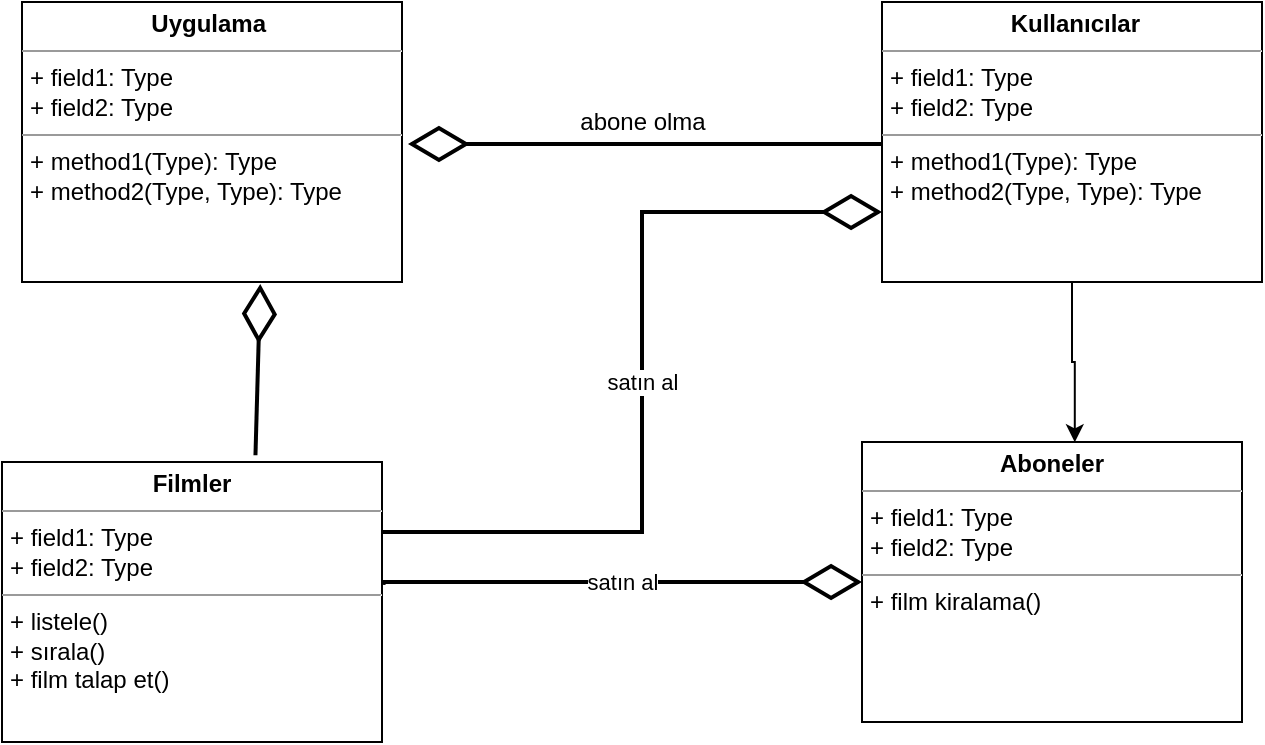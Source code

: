 <mxfile version="15.0.3" type="github">
  <diagram name="Page-1" id="c4acf3e9-155e-7222-9cf6-157b1a14988f">
    <mxGraphModel dx="1038" dy="617" grid="1" gridSize="10" guides="1" tooltips="1" connect="1" arrows="1" fold="1" page="1" pageScale="1" pageWidth="850" pageHeight="1100" background="none" math="0" shadow="0">
      <root>
        <mxCell id="0" />
        <mxCell id="1" parent="0" />
        <mxCell id="gDdEAOaWjeSAuT9VlWvJ-1" value="&lt;p style=&quot;margin: 0px ; margin-top: 4px ; text-align: center&quot;&gt;&lt;b&gt;Uygulama&amp;nbsp;&lt;/b&gt;&lt;/p&gt;&lt;hr size=&quot;1&quot;&gt;&lt;p style=&quot;margin: 0px ; margin-left: 4px&quot;&gt;+ field1: Type&lt;br&gt;+ field2: Type&lt;/p&gt;&lt;hr size=&quot;1&quot;&gt;&lt;p style=&quot;margin: 0px ; margin-left: 4px&quot;&gt;+ method1(Type): Type&lt;br&gt;+ method2(Type, Type): Type&lt;/p&gt;" style="verticalAlign=top;align=left;overflow=fill;fontSize=12;fontFamily=Helvetica;html=1;" parent="1" vertex="1">
          <mxGeometry x="70" y="260" width="190" height="140" as="geometry" />
        </mxCell>
        <mxCell id="gDdEAOaWjeSAuT9VlWvJ-2" value="&lt;p style=&quot;margin: 0px ; margin-top: 4px ; text-align: center&quot;&gt;&lt;b&gt;Filmler&lt;/b&gt;&lt;/p&gt;&lt;hr size=&quot;1&quot;&gt;&lt;p style=&quot;margin: 0px ; margin-left: 4px&quot;&gt;+ field1: Type&lt;br&gt;+ field2: Type&lt;/p&gt;&lt;hr size=&quot;1&quot;&gt;&lt;p style=&quot;margin: 0px ; margin-left: 4px&quot;&gt;+ listele()&lt;/p&gt;&lt;p style=&quot;margin: 0px ; margin-left: 4px&quot;&gt;+ sırala()&lt;/p&gt;&lt;p style=&quot;margin: 0px ; margin-left: 4px&quot;&gt;+ film talap et()&lt;/p&gt;" style="verticalAlign=top;align=left;overflow=fill;fontSize=12;fontFamily=Helvetica;html=1;" parent="1" vertex="1">
          <mxGeometry x="60" y="490" width="190" height="140" as="geometry" />
        </mxCell>
        <mxCell id="gDdEAOaWjeSAuT9VlWvJ-5" style="edgeStyle=orthogonalEdgeStyle;rounded=0;orthogonalLoop=1;jettySize=auto;html=1;endArrow=diamondThin;endFill=0;strokeWidth=2;endSize=25;" parent="1" source="gDdEAOaWjeSAuT9VlWvJ-3" edge="1">
          <mxGeometry relative="1" as="geometry">
            <mxPoint x="263" y="331" as="targetPoint" />
            <Array as="points">
              <mxPoint x="263" y="331" />
            </Array>
          </mxGeometry>
        </mxCell>
        <mxCell id="gDdEAOaWjeSAuT9VlWvJ-8" value="satın al" style="edgeStyle=orthogonalEdgeStyle;rounded=0;orthogonalLoop=1;jettySize=auto;html=1;exitX=1;exitY=0.25;exitDx=0;exitDy=0;endArrow=diamondThin;endFill=0;strokeWidth=2;entryX=0;entryY=0.75;entryDx=0;entryDy=0;endSize=25;" parent="1" source="gDdEAOaWjeSAuT9VlWvJ-2" target="gDdEAOaWjeSAuT9VlWvJ-3" edge="1">
          <mxGeometry relative="1" as="geometry">
            <mxPoint x="280" y="530" as="sourcePoint" />
            <Array as="points">
              <mxPoint x="380" y="525" />
              <mxPoint x="380" y="365" />
            </Array>
          </mxGeometry>
        </mxCell>
        <mxCell id="Wc_kVDKE8TgmHwhR7bkm-1" style="edgeStyle=orthogonalEdgeStyle;rounded=0;orthogonalLoop=1;jettySize=auto;html=1;entryX=0.56;entryY=0.001;entryDx=0;entryDy=0;entryPerimeter=0;" edge="1" parent="1" source="gDdEAOaWjeSAuT9VlWvJ-3" target="gDdEAOaWjeSAuT9VlWvJ-4">
          <mxGeometry relative="1" as="geometry">
            <mxPoint x="595" y="470" as="targetPoint" />
          </mxGeometry>
        </mxCell>
        <mxCell id="gDdEAOaWjeSAuT9VlWvJ-3" value="&lt;p style=&quot;margin: 0px ; margin-top: 4px ; text-align: center&quot;&gt;&lt;b&gt;&amp;nbsp;Kullanıcılar&lt;/b&gt;&lt;/p&gt;&lt;hr size=&quot;1&quot;&gt;&lt;p style=&quot;margin: 0px ; margin-left: 4px&quot;&gt;+ field1: Type&lt;br&gt;+ field2: Type&lt;/p&gt;&lt;hr size=&quot;1&quot;&gt;&lt;p style=&quot;margin: 0px ; margin-left: 4px&quot;&gt;+ method1(Type): Type&lt;br&gt;+ method2(Type, Type): Type&lt;/p&gt;" style="verticalAlign=top;align=left;overflow=fill;fontSize=12;fontFamily=Helvetica;html=1;" parent="1" vertex="1">
          <mxGeometry x="500" y="260" width="190" height="140" as="geometry" />
        </mxCell>
        <mxCell id="gDdEAOaWjeSAuT9VlWvJ-9" value="satın al" style="edgeStyle=orthogonalEdgeStyle;rounded=0;orthogonalLoop=1;jettySize=auto;html=1;endArrow=diamondThin;endFill=0;strokeWidth=2;exitX=1.004;exitY=0.439;exitDx=0;exitDy=0;endSize=25;exitPerimeter=0;" parent="1" source="gDdEAOaWjeSAuT9VlWvJ-2" target="gDdEAOaWjeSAuT9VlWvJ-4" edge="1">
          <mxGeometry relative="1" as="geometry">
            <Array as="points">
              <mxPoint x="251" y="550" />
            </Array>
          </mxGeometry>
        </mxCell>
        <mxCell id="gDdEAOaWjeSAuT9VlWvJ-4" value="&lt;p style=&quot;margin: 0px ; margin-top: 4px ; text-align: center&quot;&gt;&lt;b&gt;Aboneler&lt;/b&gt;&lt;/p&gt;&lt;hr size=&quot;1&quot;&gt;&lt;p style=&quot;margin: 0px ; margin-left: 4px&quot;&gt;+ field1: Type&lt;br&gt;+ field2: Type&lt;/p&gt;&lt;hr size=&quot;1&quot;&gt;&lt;p style=&quot;margin: 0px ; margin-left: 4px&quot;&gt;+ film kiralama()&lt;br&gt;&lt;/p&gt;&lt;p style=&quot;margin: 0px ; margin-left: 4px&quot;&gt;&lt;br&gt;&lt;/p&gt;" style="verticalAlign=top;align=left;overflow=fill;fontSize=12;fontFamily=Helvetica;html=1;" parent="1" vertex="1">
          <mxGeometry x="490" y="480" width="190" height="140" as="geometry" />
        </mxCell>
        <mxCell id="gDdEAOaWjeSAuT9VlWvJ-6" value="abone olma" style="text;html=1;align=center;verticalAlign=middle;resizable=0;points=[];autosize=1;strokeColor=none;" parent="1" vertex="1">
          <mxGeometry x="340" y="310" width="80" height="20" as="geometry" />
        </mxCell>
        <mxCell id="gDdEAOaWjeSAuT9VlWvJ-12" value="" style="endArrow=diamondThin;endFill=0;endSize=24;html=1;strokeWidth=2;entryX=0.627;entryY=1.007;entryDx=0;entryDy=0;entryPerimeter=0;exitX=0.667;exitY=-0.024;exitDx=0;exitDy=0;exitPerimeter=0;" parent="1" source="gDdEAOaWjeSAuT9VlWvJ-2" target="gDdEAOaWjeSAuT9VlWvJ-1" edge="1">
          <mxGeometry width="160" relative="1" as="geometry">
            <mxPoint x="85" y="430" as="sourcePoint" />
            <mxPoint x="245" y="430" as="targetPoint" />
          </mxGeometry>
        </mxCell>
      </root>
    </mxGraphModel>
  </diagram>
</mxfile>
